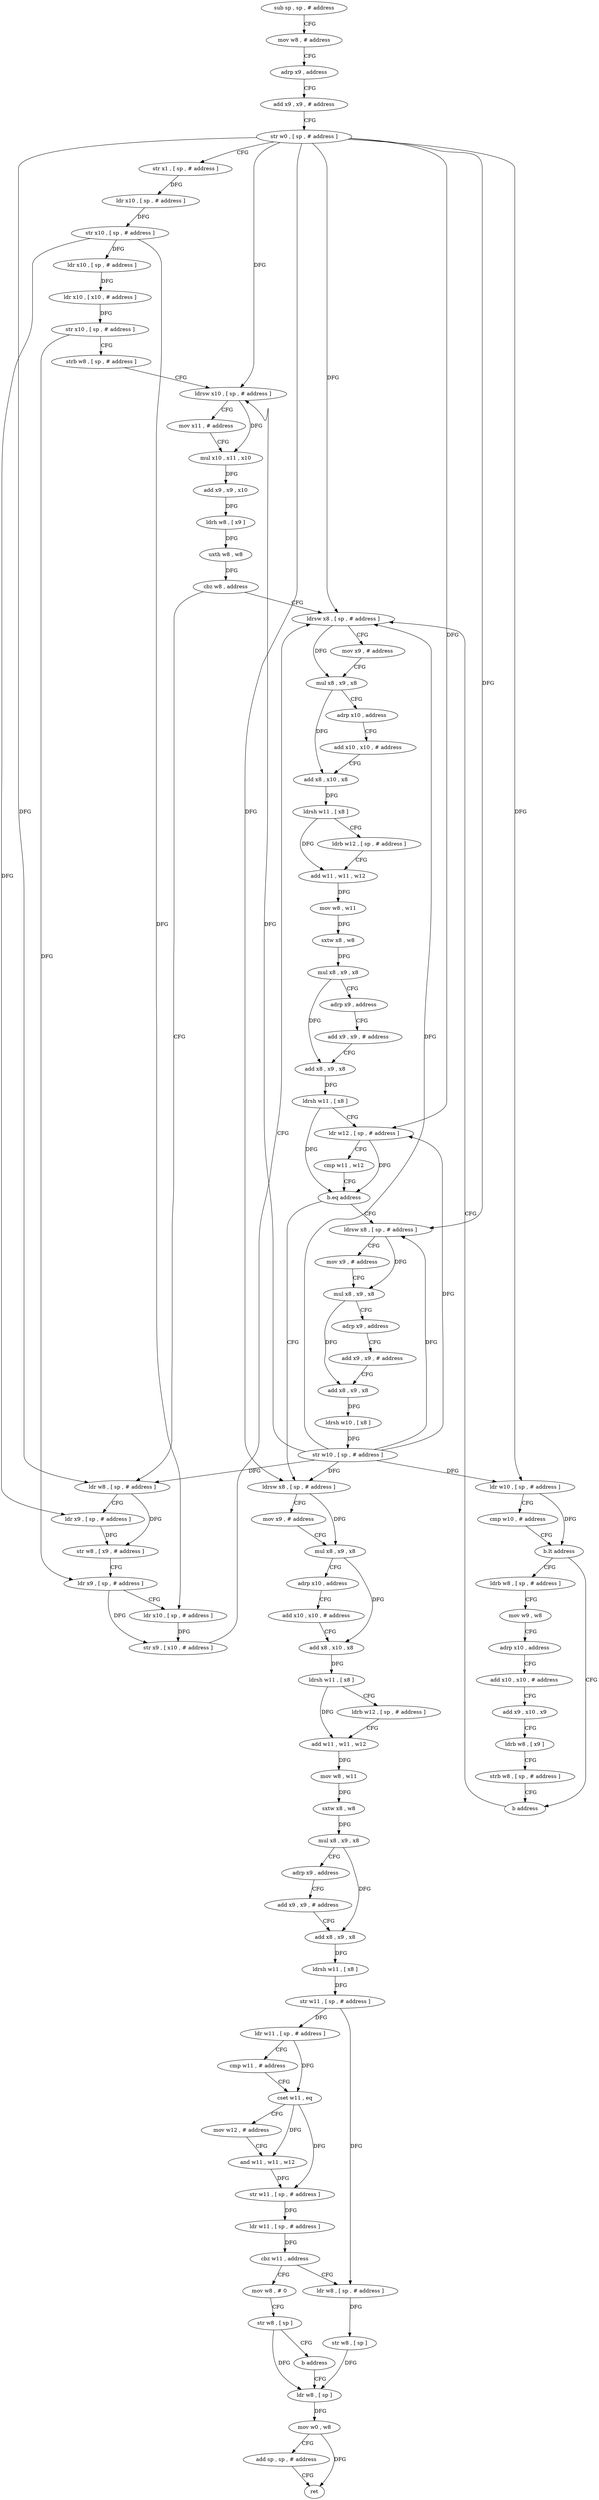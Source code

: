 digraph "func" {
"142216" [label = "sub sp , sp , # address" ]
"142220" [label = "mov w8 , # address" ]
"142224" [label = "adrp x9 , address" ]
"142228" [label = "add x9 , x9 , # address" ]
"142232" [label = "str w0 , [ sp , # address ]" ]
"142236" [label = "str x1 , [ sp , # address ]" ]
"142240" [label = "ldr x10 , [ sp , # address ]" ]
"142244" [label = "str x10 , [ sp , # address ]" ]
"142248" [label = "ldr x10 , [ sp , # address ]" ]
"142252" [label = "ldr x10 , [ x10 , # address ]" ]
"142256" [label = "str x10 , [ sp , # address ]" ]
"142260" [label = "strb w8 , [ sp , # address ]" ]
"142264" [label = "ldrsw x10 , [ sp , # address ]" ]
"142268" [label = "mov x11 , # address" ]
"142272" [label = "mul x10 , x11 , x10" ]
"142276" [label = "add x9 , x9 , x10" ]
"142280" [label = "ldrh w8 , [ x9 ]" ]
"142284" [label = "uxth w8 , w8" ]
"142288" [label = "cbz w8 , address" ]
"142316" [label = "ldrsw x8 , [ sp , # address ]" ]
"142292" [label = "ldr w8 , [ sp , # address ]" ]
"142320" [label = "mov x9 , # address" ]
"142324" [label = "mul x8 , x9 , x8" ]
"142328" [label = "adrp x10 , address" ]
"142332" [label = "add x10 , x10 , # address" ]
"142336" [label = "add x8 , x10 , x8" ]
"142340" [label = "ldrsh w11 , [ x8 ]" ]
"142344" [label = "ldrb w12 , [ sp , # address ]" ]
"142348" [label = "add w11 , w11 , w12" ]
"142352" [label = "mov w8 , w11" ]
"142356" [label = "sxtw x8 , w8" ]
"142360" [label = "mul x8 , x9 , x8" ]
"142364" [label = "adrp x9 , address" ]
"142368" [label = "add x9 , x9 , # address" ]
"142372" [label = "add x8 , x9 , x8" ]
"142376" [label = "ldrsh w11 , [ x8 ]" ]
"142380" [label = "ldr w12 , [ sp , # address ]" ]
"142384" [label = "cmp w11 , w12" ]
"142388" [label = "b.eq address" ]
"142468" [label = "ldrsw x8 , [ sp , # address ]" ]
"142392" [label = "ldrsw x8 , [ sp , # address ]" ]
"142296" [label = "ldr x9 , [ sp , # address ]" ]
"142300" [label = "str w8 , [ x9 , # address ]" ]
"142304" [label = "ldr x9 , [ sp , # address ]" ]
"142308" [label = "ldr x10 , [ sp , # address ]" ]
"142312" [label = "str x9 , [ x10 , # address ]" ]
"142472" [label = "mov x9 , # address" ]
"142476" [label = "mul x8 , x9 , x8" ]
"142480" [label = "adrp x10 , address" ]
"142484" [label = "add x10 , x10 , # address" ]
"142488" [label = "add x8 , x10 , x8" ]
"142492" [label = "ldrsh w11 , [ x8 ]" ]
"142496" [label = "ldrb w12 , [ sp , # address ]" ]
"142500" [label = "add w11 , w11 , w12" ]
"142504" [label = "mov w8 , w11" ]
"142508" [label = "sxtw x8 , w8" ]
"142512" [label = "mul x8 , x9 , x8" ]
"142516" [label = "adrp x9 , address" ]
"142520" [label = "add x9 , x9 , # address" ]
"142524" [label = "add x8 , x9 , x8" ]
"142528" [label = "ldrsh w11 , [ x8 ]" ]
"142532" [label = "str w11 , [ sp , # address ]" ]
"142536" [label = "ldr w11 , [ sp , # address ]" ]
"142540" [label = "cmp w11 , # address" ]
"142544" [label = "cset w11 , eq" ]
"142548" [label = "mov w12 , # address" ]
"142552" [label = "and w11 , w11 , w12" ]
"142556" [label = "str w11 , [ sp , # address ]" ]
"142560" [label = "ldr w11 , [ sp , # address ]" ]
"142564" [label = "cbz w11 , address" ]
"142580" [label = "ldr w8 , [ sp , # address ]" ]
"142568" [label = "mov w8 , # 0" ]
"142396" [label = "mov x9 , # address" ]
"142400" [label = "mul x8 , x9 , x8" ]
"142404" [label = "adrp x9 , address" ]
"142408" [label = "add x9 , x9 , # address" ]
"142412" [label = "add x8 , x9 , x8" ]
"142416" [label = "ldrsh w10 , [ x8 ]" ]
"142420" [label = "str w10 , [ sp , # address ]" ]
"142424" [label = "ldr w10 , [ sp , # address ]" ]
"142428" [label = "cmp w10 , # address" ]
"142432" [label = "b.lt address" ]
"142464" [label = "b address" ]
"142436" [label = "ldrb w8 , [ sp , # address ]" ]
"142584" [label = "str w8 , [ sp ]" ]
"142588" [label = "ldr w8 , [ sp ]" ]
"142572" [label = "str w8 , [ sp ]" ]
"142576" [label = "b address" ]
"142440" [label = "mov w9 , w8" ]
"142444" [label = "adrp x10 , address" ]
"142448" [label = "add x10 , x10 , # address" ]
"142452" [label = "add x9 , x10 , x9" ]
"142456" [label = "ldrb w8 , [ x9 ]" ]
"142460" [label = "strb w8 , [ sp , # address ]" ]
"142592" [label = "mov w0 , w8" ]
"142596" [label = "add sp , sp , # address" ]
"142600" [label = "ret" ]
"142216" -> "142220" [ label = "CFG" ]
"142220" -> "142224" [ label = "CFG" ]
"142224" -> "142228" [ label = "CFG" ]
"142228" -> "142232" [ label = "CFG" ]
"142232" -> "142236" [ label = "CFG" ]
"142232" -> "142264" [ label = "DFG" ]
"142232" -> "142316" [ label = "DFG" ]
"142232" -> "142380" [ label = "DFG" ]
"142232" -> "142292" [ label = "DFG" ]
"142232" -> "142468" [ label = "DFG" ]
"142232" -> "142392" [ label = "DFG" ]
"142232" -> "142424" [ label = "DFG" ]
"142236" -> "142240" [ label = "DFG" ]
"142240" -> "142244" [ label = "DFG" ]
"142244" -> "142248" [ label = "DFG" ]
"142244" -> "142296" [ label = "DFG" ]
"142244" -> "142308" [ label = "DFG" ]
"142248" -> "142252" [ label = "DFG" ]
"142252" -> "142256" [ label = "DFG" ]
"142256" -> "142260" [ label = "CFG" ]
"142256" -> "142304" [ label = "DFG" ]
"142260" -> "142264" [ label = "CFG" ]
"142264" -> "142268" [ label = "CFG" ]
"142264" -> "142272" [ label = "DFG" ]
"142268" -> "142272" [ label = "CFG" ]
"142272" -> "142276" [ label = "DFG" ]
"142276" -> "142280" [ label = "DFG" ]
"142280" -> "142284" [ label = "DFG" ]
"142284" -> "142288" [ label = "DFG" ]
"142288" -> "142316" [ label = "CFG" ]
"142288" -> "142292" [ label = "CFG" ]
"142316" -> "142320" [ label = "CFG" ]
"142316" -> "142324" [ label = "DFG" ]
"142292" -> "142296" [ label = "CFG" ]
"142292" -> "142300" [ label = "DFG" ]
"142320" -> "142324" [ label = "CFG" ]
"142324" -> "142328" [ label = "CFG" ]
"142324" -> "142336" [ label = "DFG" ]
"142328" -> "142332" [ label = "CFG" ]
"142332" -> "142336" [ label = "CFG" ]
"142336" -> "142340" [ label = "DFG" ]
"142340" -> "142344" [ label = "CFG" ]
"142340" -> "142348" [ label = "DFG" ]
"142344" -> "142348" [ label = "CFG" ]
"142348" -> "142352" [ label = "DFG" ]
"142352" -> "142356" [ label = "DFG" ]
"142356" -> "142360" [ label = "DFG" ]
"142360" -> "142364" [ label = "CFG" ]
"142360" -> "142372" [ label = "DFG" ]
"142364" -> "142368" [ label = "CFG" ]
"142368" -> "142372" [ label = "CFG" ]
"142372" -> "142376" [ label = "DFG" ]
"142376" -> "142380" [ label = "CFG" ]
"142376" -> "142388" [ label = "DFG" ]
"142380" -> "142384" [ label = "CFG" ]
"142380" -> "142388" [ label = "DFG" ]
"142384" -> "142388" [ label = "CFG" ]
"142388" -> "142468" [ label = "CFG" ]
"142388" -> "142392" [ label = "CFG" ]
"142468" -> "142472" [ label = "CFG" ]
"142468" -> "142476" [ label = "DFG" ]
"142392" -> "142396" [ label = "CFG" ]
"142392" -> "142400" [ label = "DFG" ]
"142296" -> "142300" [ label = "DFG" ]
"142300" -> "142304" [ label = "CFG" ]
"142304" -> "142308" [ label = "CFG" ]
"142304" -> "142312" [ label = "DFG" ]
"142308" -> "142312" [ label = "DFG" ]
"142312" -> "142316" [ label = "CFG" ]
"142472" -> "142476" [ label = "CFG" ]
"142476" -> "142480" [ label = "CFG" ]
"142476" -> "142488" [ label = "DFG" ]
"142480" -> "142484" [ label = "CFG" ]
"142484" -> "142488" [ label = "CFG" ]
"142488" -> "142492" [ label = "DFG" ]
"142492" -> "142496" [ label = "CFG" ]
"142492" -> "142500" [ label = "DFG" ]
"142496" -> "142500" [ label = "CFG" ]
"142500" -> "142504" [ label = "DFG" ]
"142504" -> "142508" [ label = "DFG" ]
"142508" -> "142512" [ label = "DFG" ]
"142512" -> "142516" [ label = "CFG" ]
"142512" -> "142524" [ label = "DFG" ]
"142516" -> "142520" [ label = "CFG" ]
"142520" -> "142524" [ label = "CFG" ]
"142524" -> "142528" [ label = "DFG" ]
"142528" -> "142532" [ label = "DFG" ]
"142532" -> "142536" [ label = "DFG" ]
"142532" -> "142580" [ label = "DFG" ]
"142536" -> "142540" [ label = "CFG" ]
"142536" -> "142544" [ label = "DFG" ]
"142540" -> "142544" [ label = "CFG" ]
"142544" -> "142548" [ label = "CFG" ]
"142544" -> "142552" [ label = "DFG" ]
"142544" -> "142556" [ label = "DFG" ]
"142548" -> "142552" [ label = "CFG" ]
"142552" -> "142556" [ label = "DFG" ]
"142556" -> "142560" [ label = "DFG" ]
"142560" -> "142564" [ label = "DFG" ]
"142564" -> "142580" [ label = "CFG" ]
"142564" -> "142568" [ label = "CFG" ]
"142580" -> "142584" [ label = "DFG" ]
"142568" -> "142572" [ label = "CFG" ]
"142396" -> "142400" [ label = "CFG" ]
"142400" -> "142404" [ label = "CFG" ]
"142400" -> "142412" [ label = "DFG" ]
"142404" -> "142408" [ label = "CFG" ]
"142408" -> "142412" [ label = "CFG" ]
"142412" -> "142416" [ label = "DFG" ]
"142416" -> "142420" [ label = "DFG" ]
"142420" -> "142424" [ label = "DFG" ]
"142420" -> "142264" [ label = "DFG" ]
"142420" -> "142316" [ label = "DFG" ]
"142420" -> "142380" [ label = "DFG" ]
"142420" -> "142292" [ label = "DFG" ]
"142420" -> "142468" [ label = "DFG" ]
"142420" -> "142392" [ label = "DFG" ]
"142424" -> "142428" [ label = "CFG" ]
"142424" -> "142432" [ label = "DFG" ]
"142428" -> "142432" [ label = "CFG" ]
"142432" -> "142464" [ label = "CFG" ]
"142432" -> "142436" [ label = "CFG" ]
"142464" -> "142316" [ label = "CFG" ]
"142436" -> "142440" [ label = "CFG" ]
"142584" -> "142588" [ label = "DFG" ]
"142588" -> "142592" [ label = "DFG" ]
"142572" -> "142576" [ label = "CFG" ]
"142572" -> "142588" [ label = "DFG" ]
"142576" -> "142588" [ label = "CFG" ]
"142440" -> "142444" [ label = "CFG" ]
"142444" -> "142448" [ label = "CFG" ]
"142448" -> "142452" [ label = "CFG" ]
"142452" -> "142456" [ label = "CFG" ]
"142456" -> "142460" [ label = "CFG" ]
"142460" -> "142464" [ label = "CFG" ]
"142592" -> "142596" [ label = "CFG" ]
"142592" -> "142600" [ label = "DFG" ]
"142596" -> "142600" [ label = "CFG" ]
}
